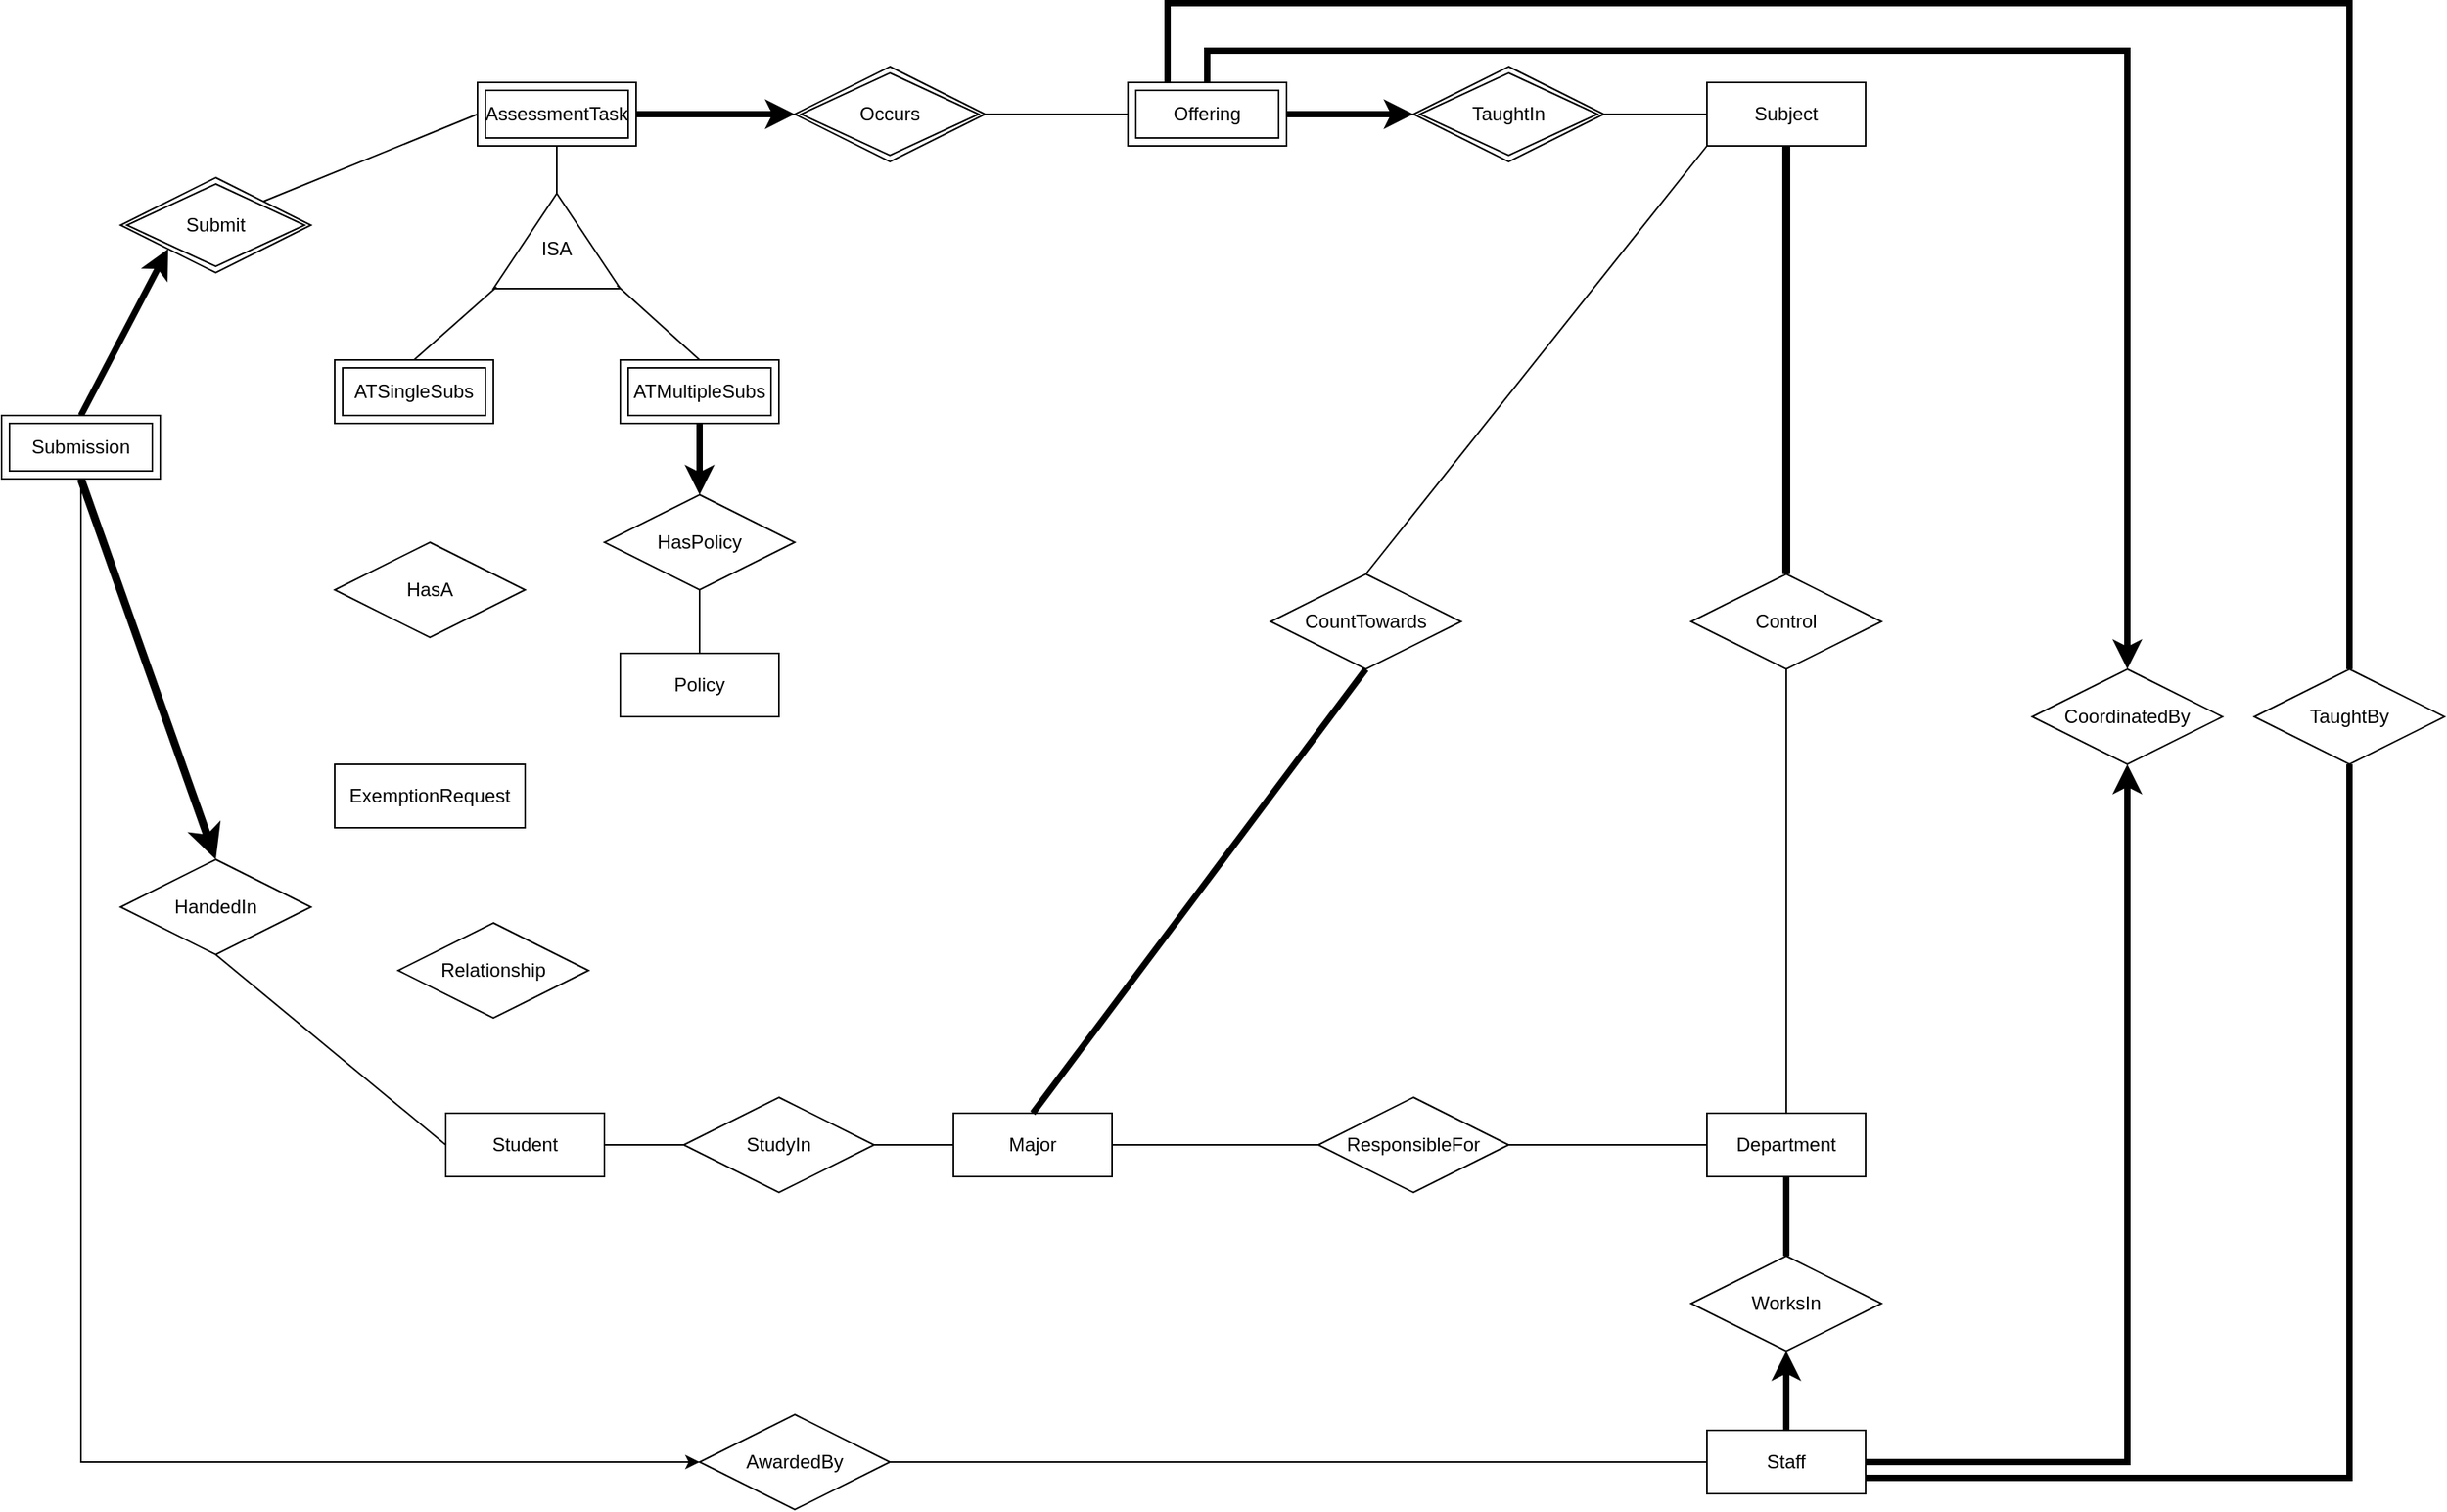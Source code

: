 <mxfile version="24.7.10">
  <diagram id="R2lEEEUBdFMjLlhIrx00" name="Page-1">
    <mxGraphModel dx="1960" dy="690" grid="1" gridSize="10" guides="1" tooltips="1" connect="1" arrows="1" fold="1" page="1" pageScale="1" pageWidth="850" pageHeight="1100" math="0" shadow="0" extFonts="Permanent Marker^https://fonts.googleapis.com/css?family=Permanent+Marker">
      <root>
        <mxCell id="0" />
        <mxCell id="1" parent="0" />
        <mxCell id="J-Awba5KQqeEIi0IXb0m-3" value="Student" style="whiteSpace=wrap;html=1;align=center;" parent="1" vertex="1">
          <mxGeometry x="-220" y="800" width="100" height="40" as="geometry" />
        </mxCell>
        <mxCell id="J-Awba5KQqeEIi0IXb0m-4" value="Staff" style="whiteSpace=wrap;html=1;align=center;" parent="1" vertex="1">
          <mxGeometry x="575" y="1000" width="100" height="40" as="geometry" />
        </mxCell>
        <mxCell id="J-Awba5KQqeEIi0IXb0m-7" value="Subject" style="whiteSpace=wrap;html=1;align=center;" parent="1" vertex="1">
          <mxGeometry x="575" y="150" width="100" height="40" as="geometry" />
        </mxCell>
        <mxCell id="J-Awba5KQqeEIi0IXb0m-8" value="Department" style="whiteSpace=wrap;html=1;align=center;" parent="1" vertex="1">
          <mxGeometry x="575" y="800" width="100" height="40" as="geometry" />
        </mxCell>
        <mxCell id="J-Awba5KQqeEIi0IXb0m-9" value="Major" style="whiteSpace=wrap;html=1;align=center;" parent="1" vertex="1">
          <mxGeometry x="100" y="800" width="100" height="40" as="geometry" />
        </mxCell>
        <mxCell id="J-Awba5KQqeEIi0IXb0m-10" value="StudyIn" style="shape=rhombus;perimeter=rhombusPerimeter;whiteSpace=wrap;html=1;align=center;" parent="1" vertex="1">
          <mxGeometry x="-70" y="790" width="120" height="60" as="geometry" />
        </mxCell>
        <mxCell id="J-Awba5KQqeEIi0IXb0m-11" value="" style="endArrow=none;html=1;rounded=0;entryX=1;entryY=0.5;entryDx=0;entryDy=0;exitX=0;exitY=0.5;exitDx=0;exitDy=0;" parent="1" source="J-Awba5KQqeEIi0IXb0m-9" target="J-Awba5KQqeEIi0IXb0m-10" edge="1">
          <mxGeometry width="50" height="50" relative="1" as="geometry">
            <mxPoint x="-180" y="1115" as="sourcePoint" />
            <mxPoint x="-130" y="1065" as="targetPoint" />
          </mxGeometry>
        </mxCell>
        <mxCell id="J-Awba5KQqeEIi0IXb0m-12" value="" style="endArrow=none;html=1;rounded=0;entryX=1;entryY=0.5;entryDx=0;entryDy=0;strokeWidth=1;" parent="1" source="J-Awba5KQqeEIi0IXb0m-10" target="J-Awba5KQqeEIi0IXb0m-3" edge="1">
          <mxGeometry width="50" height="50" relative="1" as="geometry">
            <mxPoint x="-200" y="955" as="sourcePoint" />
            <mxPoint x="-130" y="1065" as="targetPoint" />
          </mxGeometry>
        </mxCell>
        <mxCell id="J-Awba5KQqeEIi0IXb0m-13" value="WorksIn" style="shape=rhombus;perimeter=rhombusPerimeter;whiteSpace=wrap;html=1;align=center;" parent="1" vertex="1">
          <mxGeometry x="565" y="890" width="120" height="60" as="geometry" />
        </mxCell>
        <mxCell id="J-Awba5KQqeEIi0IXb0m-14" value="" style="endArrow=none;html=1;rounded=0;entryX=0.5;entryY=1;entryDx=0;entryDy=0;exitX=0.5;exitY=0;exitDx=0;exitDy=0;strokeWidth=4;" parent="1" source="J-Awba5KQqeEIi0IXb0m-13" target="J-Awba5KQqeEIi0IXb0m-8" edge="1">
          <mxGeometry width="50" height="50" relative="1" as="geometry">
            <mxPoint x="665" y="1120" as="sourcePoint" />
            <mxPoint x="715" y="1070" as="targetPoint" />
          </mxGeometry>
        </mxCell>
        <mxCell id="J-Awba5KQqeEIi0IXb0m-15" value="" style="endArrow=classic;html=1;rounded=0;entryX=0.5;entryY=1;entryDx=0;entryDy=0;exitX=0.5;exitY=0;exitDx=0;exitDy=0;strokeWidth=4;" parent="1" source="J-Awba5KQqeEIi0IXb0m-4" target="J-Awba5KQqeEIi0IXb0m-13" edge="1">
          <mxGeometry width="50" height="50" relative="1" as="geometry">
            <mxPoint x="665" y="1120" as="sourcePoint" />
            <mxPoint x="715" y="1070" as="targetPoint" />
          </mxGeometry>
        </mxCell>
        <mxCell id="J-Awba5KQqeEIi0IXb0m-17" value="Control" style="shape=rhombus;perimeter=rhombusPerimeter;whiteSpace=wrap;html=1;align=center;" parent="1" vertex="1">
          <mxGeometry x="565" y="460" width="120" height="60" as="geometry" />
        </mxCell>
        <mxCell id="J-Awba5KQqeEIi0IXb0m-18" value="" style="endArrow=none;html=1;rounded=0;entryX=0.5;entryY=1;entryDx=0;entryDy=0;exitX=0.5;exitY=0;exitDx=0;exitDy=0;strokeWidth=5;" parent="1" source="J-Awba5KQqeEIi0IXb0m-17" target="J-Awba5KQqeEIi0IXb0m-7" edge="1">
          <mxGeometry width="50" height="50" relative="1" as="geometry">
            <mxPoint x="545" y="270" as="sourcePoint" />
            <mxPoint x="595" y="220" as="targetPoint" />
          </mxGeometry>
        </mxCell>
        <mxCell id="J-Awba5KQqeEIi0IXb0m-19" value="" style="endArrow=none;html=1;rounded=0;entryX=0.5;entryY=1;entryDx=0;entryDy=0;exitX=0.5;exitY=0;exitDx=0;exitDy=0;" parent="1" source="J-Awba5KQqeEIi0IXb0m-8" target="J-Awba5KQqeEIi0IXb0m-17" edge="1">
          <mxGeometry width="50" height="50" relative="1" as="geometry">
            <mxPoint x="545" y="430" as="sourcePoint" />
            <mxPoint x="625" y="400" as="targetPoint" />
          </mxGeometry>
        </mxCell>
        <mxCell id="J-Awba5KQqeEIi0IXb0m-20" value="HandedIn" style="shape=rhombus;perimeter=rhombusPerimeter;whiteSpace=wrap;html=1;align=center;" parent="1" vertex="1">
          <mxGeometry x="-425" y="640" width="120" height="60" as="geometry" />
        </mxCell>
        <mxCell id="J-Awba5KQqeEIi0IXb0m-25" value="" style="endArrow=none;html=1;rounded=0;entryX=0;entryY=0.5;entryDx=0;entryDy=0;exitX=1;exitY=0.5;exitDx=0;exitDy=0;" parent="1" edge="1">
          <mxGeometry width="50" height="50" relative="1" as="geometry">
            <mxPoint x="120" y="170" as="sourcePoint" />
            <mxPoint x="210" y="170" as="targetPoint" />
          </mxGeometry>
        </mxCell>
        <mxCell id="J-Awba5KQqeEIi0IXb0m-30" value="" style="endArrow=classic;html=1;rounded=0;exitX=1;exitY=0.5;exitDx=0;exitDy=0;entryX=0;entryY=0.5;entryDx=0;entryDy=0;strokeWidth=4;" parent="1" edge="1">
          <mxGeometry width="50" height="50" relative="1" as="geometry">
            <mxPoint x="-100" y="170" as="sourcePoint" />
            <mxPoint y="170" as="targetPoint" />
          </mxGeometry>
        </mxCell>
        <mxCell id="J-Awba5KQqeEIi0IXb0m-31" value="" style="endArrow=none;html=1;rounded=0;entryX=0;entryY=0.5;entryDx=0;entryDy=0;exitX=1;exitY=0.5;exitDx=0;exitDy=0;" parent="1" target="J-Awba5KQqeEIi0IXb0m-7" edge="1">
          <mxGeometry width="50" height="50" relative="1" as="geometry">
            <mxPoint x="510" y="170" as="sourcePoint" />
            <mxPoint x="280" y="440" as="targetPoint" />
          </mxGeometry>
        </mxCell>
        <mxCell id="J-Awba5KQqeEIi0IXb0m-33" value="ResponsibleFor" style="shape=rhombus;perimeter=rhombusPerimeter;whiteSpace=wrap;html=1;align=center;" parent="1" vertex="1">
          <mxGeometry x="330" y="790" width="120" height="60" as="geometry" />
        </mxCell>
        <mxCell id="J-Awba5KQqeEIi0IXb0m-35" value="" style="endArrow=none;html=1;rounded=0;entryX=0;entryY=0.5;entryDx=0;entryDy=0;exitX=1;exitY=0.5;exitDx=0;exitDy=0;" parent="1" source="J-Awba5KQqeEIi0IXb0m-33" target="J-Awba5KQqeEIi0IXb0m-8" edge="1">
          <mxGeometry width="50" height="50" relative="1" as="geometry">
            <mxPoint x="80" y="970" as="sourcePoint" />
            <mxPoint x="430" y="820" as="targetPoint" />
          </mxGeometry>
        </mxCell>
        <mxCell id="J-Awba5KQqeEIi0IXb0m-36" value="" style="endArrow=none;html=1;rounded=0;entryX=0;entryY=0.5;entryDx=0;entryDy=0;exitX=1;exitY=0.5;exitDx=0;exitDy=0;" parent="1" source="J-Awba5KQqeEIi0IXb0m-9" target="J-Awba5KQqeEIi0IXb0m-33" edge="1">
          <mxGeometry width="50" height="50" relative="1" as="geometry">
            <mxPoint x="80" y="970" as="sourcePoint" />
            <mxPoint x="130" y="920" as="targetPoint" />
          </mxGeometry>
        </mxCell>
        <mxCell id="J-Awba5KQqeEIi0IXb0m-38" value="" style="endArrow=classic;html=1;rounded=0;entryX=0;entryY=0.5;entryDx=0;entryDy=0;exitX=1;exitY=0.5;exitDx=0;exitDy=0;strokeWidth=4;" parent="1" edge="1">
          <mxGeometry width="50" height="50" relative="1" as="geometry">
            <mxPoint x="310" y="170" as="sourcePoint" />
            <mxPoint x="390" y="170" as="targetPoint" />
          </mxGeometry>
        </mxCell>
        <mxCell id="meUXw3SM-kfQRY5JYJZq-10" value="" style="triangle;whiteSpace=wrap;html=1;rotation=-90;" parent="1" vertex="1">
          <mxGeometry x="-180" y="210" width="60" height="80" as="geometry" />
        </mxCell>
        <mxCell id="meUXw3SM-kfQRY5JYJZq-11" value="ISA" style="text;html=1;align=center;verticalAlign=middle;whiteSpace=wrap;rounded=0;" parent="1" vertex="1">
          <mxGeometry x="-180" y="240" width="60" height="30" as="geometry" />
        </mxCell>
        <mxCell id="meUXw3SM-kfQRY5JYJZq-12" value="" style="endArrow=none;html=1;rounded=0;exitX=0.5;exitY=0;exitDx=0;exitDy=0;entryX=0.017;entryY=0.025;entryDx=0;entryDy=0;entryPerimeter=0;" parent="1" source="FvsSjCkMFB3iBcdG2FCw-9" target="meUXw3SM-kfQRY5JYJZq-10" edge="1">
          <mxGeometry width="50" height="50" relative="1" as="geometry">
            <mxPoint x="-240" y="320" as="sourcePoint" />
            <mxPoint x="-220" y="270" as="targetPoint" />
          </mxGeometry>
        </mxCell>
        <mxCell id="meUXw3SM-kfQRY5JYJZq-13" value="" style="endArrow=none;html=1;rounded=0;exitX=0.5;exitY=0;exitDx=0;exitDy=0;entryX=0.033;entryY=0.975;entryDx=0;entryDy=0;entryPerimeter=0;" parent="1" source="FvsSjCkMFB3iBcdG2FCw-10" target="meUXw3SM-kfQRY5JYJZq-10" edge="1">
          <mxGeometry width="50" height="50" relative="1" as="geometry">
            <mxPoint x="-60" y="320" as="sourcePoint" />
            <mxPoint x="50" y="210" as="targetPoint" />
          </mxGeometry>
        </mxCell>
        <mxCell id="meUXw3SM-kfQRY5JYJZq-14" value="" style="endArrow=none;html=1;rounded=0;exitX=1;exitY=0.5;exitDx=0;exitDy=0;entryX=0.5;entryY=1;entryDx=0;entryDy=0;" parent="1" source="meUXw3SM-kfQRY5JYJZq-10" edge="1">
          <mxGeometry width="50" height="50" relative="1" as="geometry">
            <mxPoint x="-60" y="270" as="sourcePoint" />
            <mxPoint x="-150" y="190" as="targetPoint" />
          </mxGeometry>
        </mxCell>
        <mxCell id="meUXw3SM-kfQRY5JYJZq-17" value="" style="endArrow=none;html=1;rounded=0;exitX=1;exitY=0;exitDx=0;exitDy=0;entryX=0;entryY=0.5;entryDx=0;entryDy=0;" parent="1" source="FvsSjCkMFB3iBcdG2FCw-7" edge="1">
          <mxGeometry width="50" height="50" relative="1" as="geometry">
            <mxPoint x="-335" y="225" as="sourcePoint" />
            <mxPoint x="-200" y="170" as="targetPoint" />
          </mxGeometry>
        </mxCell>
        <mxCell id="meUXw3SM-kfQRY5JYJZq-19" value="" style="endArrow=classic;html=1;rounded=0;exitX=0.5;exitY=0;exitDx=0;exitDy=0;entryX=0;entryY=1;entryDx=0;entryDy=0;strokeWidth=4;" parent="1" target="FvsSjCkMFB3iBcdG2FCw-7" edge="1">
          <mxGeometry width="50" height="50" relative="1" as="geometry">
            <mxPoint x="-450" y="360" as="sourcePoint" />
            <mxPoint x="-395" y="255" as="targetPoint" />
          </mxGeometry>
        </mxCell>
        <mxCell id="meUXw3SM-kfQRY5JYJZq-20" value="" style="endArrow=none;html=1;rounded=0;exitX=0.5;exitY=1;exitDx=0;exitDy=0;entryX=0;entryY=0.5;entryDx=0;entryDy=0;" parent="1" source="J-Awba5KQqeEIi0IXb0m-20" target="J-Awba5KQqeEIi0IXb0m-3" edge="1">
          <mxGeometry width="50" height="50" relative="1" as="geometry">
            <mxPoint x="-335" y="655" as="sourcePoint" />
            <mxPoint x="-160" y="580" as="targetPoint" />
          </mxGeometry>
        </mxCell>
        <mxCell id="meUXw3SM-kfQRY5JYJZq-21" value="" style="endArrow=classic;html=1;rounded=0;exitX=0.5;exitY=1;exitDx=0;exitDy=0;entryX=0.5;entryY=0;entryDx=0;entryDy=0;strokeWidth=5;" parent="1" target="J-Awba5KQqeEIi0IXb0m-20" edge="1" source="FvsSjCkMFB3iBcdG2FCw-4">
          <mxGeometry width="50" height="50" relative="1" as="geometry">
            <mxPoint x="-420" y="390" as="sourcePoint" />
            <mxPoint x="-365" y="535" as="targetPoint" />
          </mxGeometry>
        </mxCell>
        <mxCell id="meUXw3SM-kfQRY5JYJZq-22" value="AwardedBy" style="shape=rhombus;perimeter=rhombusPerimeter;whiteSpace=wrap;html=1;align=center;" parent="1" vertex="1">
          <mxGeometry x="-60" y="990" width="120" height="60" as="geometry" />
        </mxCell>
        <mxCell id="meUXw3SM-kfQRY5JYJZq-24" value="" style="endArrow=classic;html=1;rounded=0;exitX=0.5;exitY=1;exitDx=0;exitDy=0;entryX=0;entryY=0.5;entryDx=0;entryDy=0;" parent="1" target="meUXw3SM-kfQRY5JYJZq-22" edge="1" source="FvsSjCkMFB3iBcdG2FCw-4">
          <mxGeometry width="50" height="50" relative="1" as="geometry">
            <mxPoint x="-450" y="520" as="sourcePoint" />
            <mxPoint x="-400" y="960" as="targetPoint" />
            <Array as="points">
              <mxPoint x="-450" y="1020" />
            </Array>
          </mxGeometry>
        </mxCell>
        <mxCell id="meUXw3SM-kfQRY5JYJZq-25" value="" style="endArrow=none;html=1;rounded=0;exitX=1;exitY=0.5;exitDx=0;exitDy=0;entryX=0;entryY=0.5;entryDx=0;entryDy=0;" parent="1" source="meUXw3SM-kfQRY5JYJZq-22" target="J-Awba5KQqeEIi0IXb0m-4" edge="1">
          <mxGeometry width="50" height="50" relative="1" as="geometry">
            <mxPoint x="295" y="1020" as="sourcePoint" />
            <mxPoint x="345" y="970" as="targetPoint" />
          </mxGeometry>
        </mxCell>
        <mxCell id="meUXw3SM-kfQRY5JYJZq-31" value="Policy" style="whiteSpace=wrap;html=1;align=center;" parent="1" vertex="1">
          <mxGeometry x="-110" y="510" width="100" height="40" as="geometry" />
        </mxCell>
        <mxCell id="meUXw3SM-kfQRY5JYJZq-32" value="HasPolicy" style="shape=rhombus;perimeter=rhombusPerimeter;whiteSpace=wrap;html=1;align=center;" parent="1" vertex="1">
          <mxGeometry x="-120" y="410" width="120" height="60" as="geometry" />
        </mxCell>
        <mxCell id="meUXw3SM-kfQRY5JYJZq-35" value="" style="endArrow=none;html=1;rounded=0;exitX=0.5;exitY=0;exitDx=0;exitDy=0;entryX=0.5;entryY=1;entryDx=0;entryDy=0;" parent="1" source="meUXw3SM-kfQRY5JYJZq-31" target="meUXw3SM-kfQRY5JYJZq-32" edge="1">
          <mxGeometry width="50" height="50" relative="1" as="geometry">
            <mxPoint x="50" y="510" as="sourcePoint" />
            <mxPoint x="100" y="460" as="targetPoint" />
          </mxGeometry>
        </mxCell>
        <mxCell id="meUXw3SM-kfQRY5JYJZq-36" value="" style="endArrow=classic;html=1;rounded=0;exitX=0.5;exitY=1;exitDx=0;exitDy=0;entryX=0.5;entryY=0;entryDx=0;entryDy=0;strokeWidth=4;" parent="1" source="FvsSjCkMFB3iBcdG2FCw-10" target="meUXw3SM-kfQRY5JYJZq-32" edge="1">
          <mxGeometry width="50" height="50" relative="1" as="geometry">
            <mxPoint x="-60" y="370" as="sourcePoint" />
            <mxPoint x="100" y="370" as="targetPoint" />
          </mxGeometry>
        </mxCell>
        <mxCell id="meUXw3SM-kfQRY5JYJZq-37" value="CountTowards" style="shape=rhombus;perimeter=rhombusPerimeter;whiteSpace=wrap;html=1;align=center;" parent="1" vertex="1">
          <mxGeometry x="300" y="460" width="120" height="60" as="geometry" />
        </mxCell>
        <mxCell id="meUXw3SM-kfQRY5JYJZq-38" value="" style="endArrow=none;html=1;rounded=0;exitX=0.5;exitY=0;exitDx=0;exitDy=0;entryX=0.5;entryY=1;entryDx=0;entryDy=0;strokeWidth=4;" parent="1" source="J-Awba5KQqeEIi0IXb0m-9" target="meUXw3SM-kfQRY5JYJZq-37" edge="1">
          <mxGeometry width="50" height="50" relative="1" as="geometry">
            <mxPoint x="360" y="530" as="sourcePoint" />
            <mxPoint x="410" y="480" as="targetPoint" />
          </mxGeometry>
        </mxCell>
        <mxCell id="meUXw3SM-kfQRY5JYJZq-39" value="" style="endArrow=none;html=1;rounded=0;entryX=0;entryY=1;entryDx=0;entryDy=0;exitX=0.5;exitY=0;exitDx=0;exitDy=0;" parent="1" source="meUXw3SM-kfQRY5JYJZq-37" target="J-Awba5KQqeEIi0IXb0m-7" edge="1">
          <mxGeometry width="50" height="50" relative="1" as="geometry">
            <mxPoint x="360" y="530" as="sourcePoint" />
            <mxPoint x="410" y="480" as="targetPoint" />
          </mxGeometry>
        </mxCell>
        <mxCell id="meUXw3SM-kfQRY5JYJZq-40" value="CoordinatedBy" style="shape=rhombus;perimeter=rhombusPerimeter;whiteSpace=wrap;html=1;align=center;" parent="1" vertex="1">
          <mxGeometry x="780" y="520" width="120" height="60" as="geometry" />
        </mxCell>
        <mxCell id="meUXw3SM-kfQRY5JYJZq-42" value="" style="endArrow=classic;html=1;rounded=0;exitX=1;exitY=0.5;exitDx=0;exitDy=0;entryX=0.5;entryY=1;entryDx=0;entryDy=0;strokeWidth=4;" parent="1" source="J-Awba5KQqeEIi0IXb0m-4" target="meUXw3SM-kfQRY5JYJZq-40" edge="1">
          <mxGeometry width="50" height="50" relative="1" as="geometry">
            <mxPoint x="360" y="510" as="sourcePoint" />
            <mxPoint x="410" y="460" as="targetPoint" />
            <Array as="points">
              <mxPoint x="840" y="1020" />
            </Array>
          </mxGeometry>
        </mxCell>
        <mxCell id="meUXw3SM-kfQRY5JYJZq-44" value="" style="endArrow=classic;html=1;rounded=0;exitX=0.5;exitY=0;exitDx=0;exitDy=0;entryX=0.5;entryY=0;entryDx=0;entryDy=0;strokeWidth=4;" parent="1" target="meUXw3SM-kfQRY5JYJZq-40" edge="1">
          <mxGeometry width="50" height="50" relative="1" as="geometry">
            <mxPoint x="260" y="150" as="sourcePoint" />
            <mxPoint x="925" y="37.5" as="targetPoint" />
            <Array as="points">
              <mxPoint x="260" y="130" />
              <mxPoint x="840" y="130" />
            </Array>
          </mxGeometry>
        </mxCell>
        <mxCell id="meUXw3SM-kfQRY5JYJZq-46" value="TaughtBy" style="shape=rhombus;perimeter=rhombusPerimeter;whiteSpace=wrap;html=1;align=center;" parent="1" vertex="1">
          <mxGeometry x="920" y="520" width="120" height="60" as="geometry" />
        </mxCell>
        <mxCell id="meUXw3SM-kfQRY5JYJZq-47" value="" style="endArrow=none;html=1;rounded=0;entryX=0.5;entryY=1;entryDx=0;entryDy=0;strokeWidth=4;exitX=1;exitY=0.75;exitDx=0;exitDy=0;" parent="1" source="J-Awba5KQqeEIi0IXb0m-4" target="meUXw3SM-kfQRY5JYJZq-46" edge="1">
          <mxGeometry width="50" height="50" relative="1" as="geometry">
            <mxPoint x="680" y="1020" as="sourcePoint" />
            <mxPoint x="960" y="980" as="targetPoint" />
            <Array as="points">
              <mxPoint x="980" y="1030" />
            </Array>
          </mxGeometry>
        </mxCell>
        <mxCell id="meUXw3SM-kfQRY5JYJZq-48" value="" style="endArrow=none;html=1;rounded=0;exitX=0.5;exitY=0;exitDx=0;exitDy=0;entryX=0.25;entryY=0;entryDx=0;entryDy=0;strokeWidth=4;" parent="1" source="meUXw3SM-kfQRY5JYJZq-46" edge="1">
          <mxGeometry width="50" height="50" relative="1" as="geometry">
            <mxPoint x="1050" y="340" as="sourcePoint" />
            <mxPoint x="235" y="150" as="targetPoint" />
            <Array as="points">
              <mxPoint x="980" y="100" />
              <mxPoint x="235" y="100" />
            </Array>
          </mxGeometry>
        </mxCell>
        <mxCell id="FvsSjCkMFB3iBcdG2FCw-1" value="Offering" style="shape=ext;margin=3;double=1;whiteSpace=wrap;html=1;align=center;" parent="1" vertex="1">
          <mxGeometry x="210" y="150" width="100" height="40" as="geometry" />
        </mxCell>
        <mxCell id="FvsSjCkMFB3iBcdG2FCw-2" value="TaughtIn" style="shape=rhombus;double=1;perimeter=rhombusPerimeter;whiteSpace=wrap;html=1;align=center;" parent="1" vertex="1">
          <mxGeometry x="390" y="140" width="120" height="60" as="geometry" />
        </mxCell>
        <mxCell id="FvsSjCkMFB3iBcdG2FCw-3" value="AssessmentTask" style="shape=ext;margin=3;double=1;whiteSpace=wrap;html=1;align=center;" parent="1" vertex="1">
          <mxGeometry x="-200" y="150" width="100" height="40" as="geometry" />
        </mxCell>
        <mxCell id="FvsSjCkMFB3iBcdG2FCw-4" value="Submission" style="shape=ext;margin=3;double=1;whiteSpace=wrap;html=1;align=center;" parent="1" vertex="1">
          <mxGeometry x="-500" y="360" width="100" height="40" as="geometry" />
        </mxCell>
        <mxCell id="FvsSjCkMFB3iBcdG2FCw-5" value="Occurs" style="shape=rhombus;double=1;perimeter=rhombusPerimeter;whiteSpace=wrap;html=1;align=center;" parent="1" vertex="1">
          <mxGeometry y="140" width="120" height="60" as="geometry" />
        </mxCell>
        <mxCell id="FvsSjCkMFB3iBcdG2FCw-7" value="Submit" style="shape=rhombus;double=1;perimeter=rhombusPerimeter;whiteSpace=wrap;html=1;align=center;" parent="1" vertex="1">
          <mxGeometry x="-425" y="210" width="120" height="60" as="geometry" />
        </mxCell>
        <mxCell id="FvsSjCkMFB3iBcdG2FCw-9" value="ATSingleSubs" style="shape=ext;margin=3;double=1;whiteSpace=wrap;html=1;align=center;" parent="1" vertex="1">
          <mxGeometry x="-290" y="325" width="100" height="40" as="geometry" />
        </mxCell>
        <mxCell id="FvsSjCkMFB3iBcdG2FCw-10" value="ATMultipleSubs" style="shape=ext;margin=3;double=1;whiteSpace=wrap;html=1;align=center;" parent="1" vertex="1">
          <mxGeometry x="-110" y="325" width="100" height="40" as="geometry" />
        </mxCell>
        <mxCell id="DMXKVMF-lrXqcf1wIQv9-1" value="ExemptionRequest" style="whiteSpace=wrap;html=1;align=center;" vertex="1" parent="1">
          <mxGeometry x="-290" y="580" width="120" height="40" as="geometry" />
        </mxCell>
        <mxCell id="DMXKVMF-lrXqcf1wIQv9-2" value="HasA" style="shape=rhombus;perimeter=rhombusPerimeter;whiteSpace=wrap;html=1;align=center;" vertex="1" parent="1">
          <mxGeometry x="-290" y="440" width="120" height="60" as="geometry" />
        </mxCell>
        <mxCell id="DMXKVMF-lrXqcf1wIQv9-3" value="Relationship" style="shape=rhombus;perimeter=rhombusPerimeter;whiteSpace=wrap;html=1;align=center;" vertex="1" parent="1">
          <mxGeometry x="-250" y="680" width="120" height="60" as="geometry" />
        </mxCell>
      </root>
    </mxGraphModel>
  </diagram>
</mxfile>
